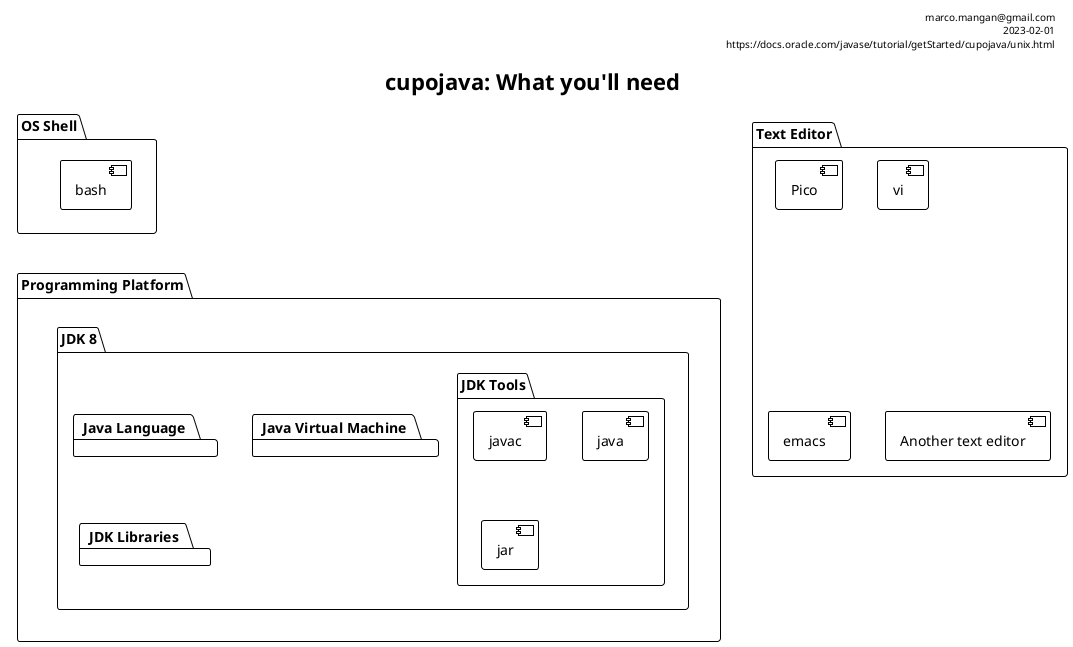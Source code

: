 @startuml

!theme plain

title cupojava: What you'll need

package "OS Shell" as A {
  [bash]
}

package "Programming Platform" as B {

  package "JDK 8" {
    package "Java Language"
    package "Java Virtual Machine"
    package "JDK Libraries"
    package "JDK Tools" {
      [javac]
      [java]
      [jar]
    }
  }

}

A -Down[hidden]-> B

package "Text Editor" as C {
 component [Pico] as X
 component [vi] as Y
 component [emacs] as W
 component [Another text editor] as Z
}

header
 marco.mangan@gmail.com
 2023-02-01
 https://docs.oracle.com/javase/tutorial/getStarted/cupojava/unix.html
end header

@enduml

